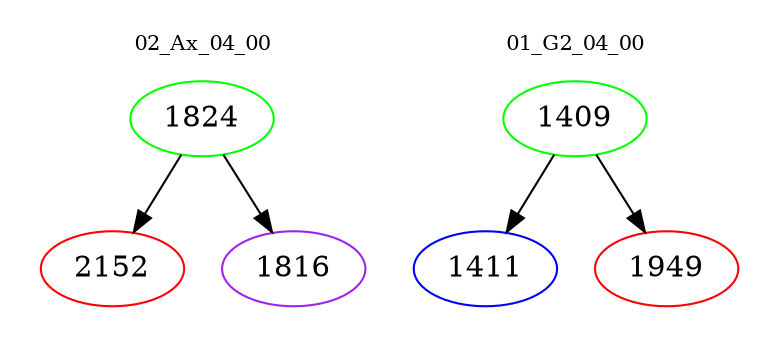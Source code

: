 digraph{
subgraph cluster_0 {
color = white
label = "02_Ax_04_00";
fontsize=10;
T0_1824 [label="1824", color="green"]
T0_1824 -> T0_2152 [color="black"]
T0_2152 [label="2152", color="red"]
T0_1824 -> T0_1816 [color="black"]
T0_1816 [label="1816", color="purple"]
}
subgraph cluster_1 {
color = white
label = "01_G2_04_00";
fontsize=10;
T1_1409 [label="1409", color="green"]
T1_1409 -> T1_1411 [color="black"]
T1_1411 [label="1411", color="blue"]
T1_1409 -> T1_1949 [color="black"]
T1_1949 [label="1949", color="red"]
}
}
